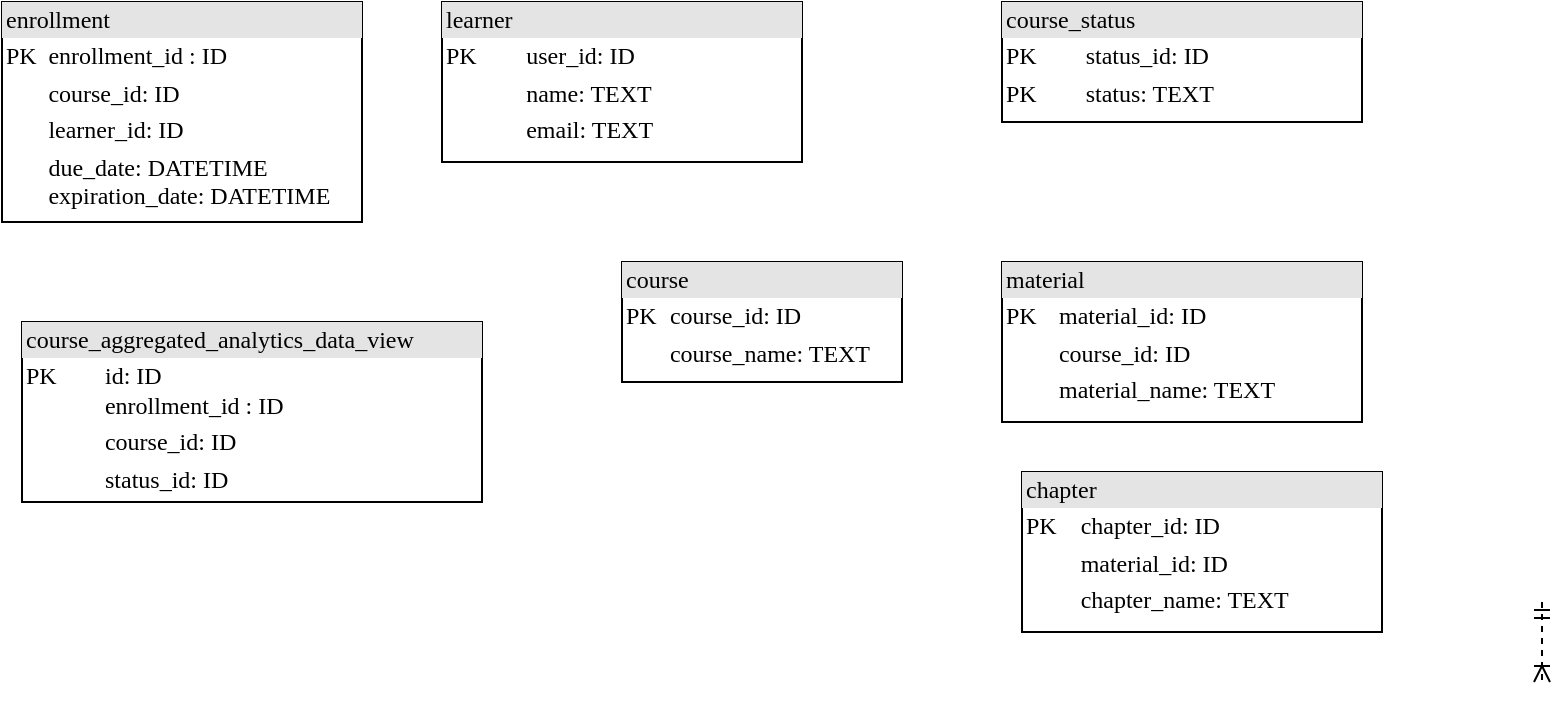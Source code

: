<mxfile version="20.8.18" type="github">
  <diagram name="Page-1" id="2ca16b54-16f6-2749-3443-fa8db7711227">
    <mxGraphModel dx="1360" dy="775" grid="1" gridSize="10" guides="1" tooltips="1" connect="1" arrows="1" fold="1" page="1" pageScale="1" pageWidth="1100" pageHeight="850" background="none" math="0" shadow="0">
      <root>
        <mxCell id="0" />
        <mxCell id="1" parent="0" />
        <mxCell id="2ed32ef02a7f4228-2" value="&lt;div style=&quot;box-sizing: border-box ; width: 100% ; background: #e4e4e4 ; padding: 2px&quot;&gt;learner&lt;/div&gt;&lt;table style=&quot;width: 100% ; font-size: 1em&quot; cellpadding=&quot;2&quot; cellspacing=&quot;0&quot;&gt;&lt;tbody&gt;&lt;tr&gt;&lt;td&gt;PK&lt;/td&gt;&lt;td&gt;user_id: ID&lt;/td&gt;&lt;/tr&gt;&lt;tr&gt;&lt;td&gt;&lt;br&gt;&lt;/td&gt;&lt;td&gt;name: TEXT&lt;/td&gt;&lt;/tr&gt;&lt;tr&gt;&lt;td&gt;&lt;br&gt;&lt;/td&gt;&lt;td&gt;email: TEXT&lt;/td&gt;&lt;/tr&gt;&lt;tr&gt;&lt;td&gt;&lt;/td&gt;&lt;td&gt;&lt;br&gt;&lt;/td&gt;&lt;/tr&gt;&lt;/tbody&gt;&lt;/table&gt;" style="verticalAlign=top;align=left;overflow=fill;html=1;rounded=0;shadow=0;comic=0;labelBackgroundColor=none;strokeWidth=1;fontFamily=Verdana;fontSize=12" parent="1" vertex="1">
          <mxGeometry x="370" y="150" width="180" height="80" as="geometry" />
        </mxCell>
        <mxCell id="2ed32ef02a7f4228-8" value="&lt;div style=&quot;box-sizing: border-box ; width: 100% ; background: #e4e4e4 ; padding: 2px&quot;&gt;course&lt;/div&gt;&lt;table style=&quot;width: 100% ; font-size: 1em&quot; cellpadding=&quot;2&quot; cellspacing=&quot;0&quot;&gt;&lt;tbody&gt;&lt;tr&gt;&lt;td&gt;PK&lt;/td&gt;&lt;td&gt;course_id: ID&lt;/td&gt;&lt;/tr&gt;&lt;tr&gt;&lt;td&gt;&lt;br&gt;&lt;/td&gt;&lt;td&gt;course_name: TEXT&lt;/td&gt;&lt;/tr&gt;&lt;/tbody&gt;&lt;/table&gt;" style="verticalAlign=top;align=left;overflow=fill;html=1;rounded=0;shadow=0;comic=0;labelBackgroundColor=none;strokeWidth=1;fontFamily=Verdana;fontSize=12" parent="1" vertex="1">
          <mxGeometry x="460" y="280" width="140" height="60" as="geometry" />
        </mxCell>
        <mxCell id="2ed32ef02a7f4228-21" style="edgeStyle=orthogonalEdgeStyle;html=1;entryX=0.5;entryY=0;dashed=1;labelBackgroundColor=none;startArrow=ERmandOne;endArrow=ERoneToMany;fontFamily=Verdana;fontSize=12;align=left;" parent="1" edge="1">
          <mxGeometry relative="1" as="geometry">
            <mxPoint x="920" y="450" as="sourcePoint" />
            <mxPoint x="920" y="490" as="targetPoint" />
          </mxGeometry>
        </mxCell>
        <mxCell id="a7i7JWbyFxiYWxaJkQpz-1" value="&lt;div style=&quot;box-sizing: border-box ; width: 100% ; background: #e4e4e4 ; padding: 2px&quot;&gt;enrollment&lt;/div&gt;&lt;table style=&quot;width: 100% ; font-size: 1em&quot; cellpadding=&quot;2&quot; cellspacing=&quot;0&quot;&gt;&lt;tbody&gt;&lt;tr&gt;&lt;td&gt;PK&lt;/td&gt;&lt;td&gt;enrollment_id : ID&lt;/td&gt;&lt;/tr&gt;&lt;tr&gt;&lt;td&gt;&lt;br&gt;&lt;/td&gt;&lt;td&gt;course_id: ID&lt;/td&gt;&lt;/tr&gt;&lt;tr&gt;&lt;td&gt;&lt;/td&gt;&lt;td&gt;learner_id: ID&lt;/td&gt;&lt;/tr&gt;&lt;tr&gt;&lt;td&gt;&lt;br&gt;&lt;/td&gt;&lt;td&gt;due_date: DATETIME&lt;br&gt;expiration_date: DATETIME&lt;/td&gt;&lt;/tr&gt;&lt;tr&gt;&lt;td&gt;&lt;/td&gt;&lt;td&gt;&lt;br&gt;&lt;/td&gt;&lt;/tr&gt;&lt;/tbody&gt;&lt;/table&gt;" style="verticalAlign=top;align=left;overflow=fill;html=1;rounded=0;shadow=0;comic=0;labelBackgroundColor=none;strokeWidth=1;fontFamily=Verdana;fontSize=12" vertex="1" parent="1">
          <mxGeometry x="150" y="150" width="180" height="110" as="geometry" />
        </mxCell>
        <mxCell id="a7i7JWbyFxiYWxaJkQpz-3" value="&lt;div style=&quot;box-sizing: border-box ; width: 100% ; background: #e4e4e4 ; padding: 2px&quot;&gt;course_aggregated_analytics_data_view&lt;/div&gt;&lt;table style=&quot;width: 100% ; font-size: 1em&quot; cellpadding=&quot;2&quot; cellspacing=&quot;0&quot;&gt;&lt;tbody&gt;&lt;tr&gt;&lt;td&gt;PK&lt;br&gt;&lt;br&gt;&lt;/td&gt;&lt;td&gt;id: ID&lt;br&gt;enrollment_id : ID&lt;/td&gt;&lt;/tr&gt;&lt;tr&gt;&lt;td&gt;&lt;br&gt;&lt;/td&gt;&lt;td&gt;course_id: ID&lt;/td&gt;&lt;/tr&gt;&lt;tr&gt;&lt;td&gt;&amp;nbsp; &amp;nbsp;&amp;nbsp;&lt;/td&gt;&lt;td&gt;status_id: ID&lt;/td&gt;&lt;/tr&gt;&lt;tr&gt;&lt;td&gt;&lt;/td&gt;&lt;td&gt;&lt;br&gt;&lt;/td&gt;&lt;/tr&gt;&lt;/tbody&gt;&lt;/table&gt;" style="verticalAlign=top;align=left;overflow=fill;html=1;rounded=0;shadow=0;comic=0;labelBackgroundColor=none;strokeWidth=1;fontFamily=Verdana;fontSize=12" vertex="1" parent="1">
          <mxGeometry x="160" y="310" width="230" height="90" as="geometry" />
        </mxCell>
        <mxCell id="a7i7JWbyFxiYWxaJkQpz-5" value="&lt;div style=&quot;box-sizing: border-box ; width: 100% ; background: #e4e4e4 ; padding: 2px&quot;&gt;course_status&lt;/div&gt;&lt;table style=&quot;width: 100% ; font-size: 1em&quot; cellpadding=&quot;2&quot; cellspacing=&quot;0&quot;&gt;&lt;tbody&gt;&lt;tr&gt;&lt;td&gt;PK&lt;/td&gt;&lt;td&gt;status_id: ID&lt;/td&gt;&lt;/tr&gt;&lt;tr&gt;&lt;td&gt;PK&lt;/td&gt;&lt;td&gt;status: TEXT&lt;/td&gt;&lt;/tr&gt;&lt;tr&gt;&lt;td&gt;&lt;br&gt;&lt;/td&gt;&lt;td&gt;&lt;br&gt;&lt;/td&gt;&lt;/tr&gt;&lt;tr&gt;&lt;td&gt;&lt;/td&gt;&lt;td&gt;&lt;br&gt;&lt;/td&gt;&lt;/tr&gt;&lt;/tbody&gt;&lt;/table&gt;" style="verticalAlign=top;align=left;overflow=fill;html=1;rounded=0;shadow=0;comic=0;labelBackgroundColor=none;strokeWidth=1;fontFamily=Verdana;fontSize=12" vertex="1" parent="1">
          <mxGeometry x="650" y="150" width="180" height="60" as="geometry" />
        </mxCell>
        <mxCell id="a7i7JWbyFxiYWxaJkQpz-7" value="&lt;div style=&quot;box-sizing: border-box ; width: 100% ; background: #e4e4e4 ; padding: 2px&quot;&gt;material&lt;/div&gt;&lt;table style=&quot;width: 100% ; font-size: 1em&quot; cellpadding=&quot;2&quot; cellspacing=&quot;0&quot;&gt;&lt;tbody&gt;&lt;tr&gt;&lt;td&gt;PK&lt;/td&gt;&lt;td&gt;material_id: ID&lt;/td&gt;&lt;/tr&gt;&lt;tr&gt;&lt;td&gt;&lt;br&gt;&lt;/td&gt;&lt;td&gt;course_id: ID&lt;/td&gt;&lt;/tr&gt;&lt;tr&gt;&lt;td&gt;&amp;nbsp; &amp;nbsp; &amp;nbsp;&lt;/td&gt;&lt;td&gt;material_name: TEXT&lt;/td&gt;&lt;/tr&gt;&lt;tr&gt;&lt;td&gt;&lt;/td&gt;&lt;td&gt;&lt;br&gt;&lt;/td&gt;&lt;/tr&gt;&lt;/tbody&gt;&lt;/table&gt;" style="verticalAlign=top;align=left;overflow=fill;html=1;rounded=0;shadow=0;comic=0;labelBackgroundColor=none;strokeWidth=1;fontFamily=Verdana;fontSize=12" vertex="1" parent="1">
          <mxGeometry x="650" y="280" width="180" height="80" as="geometry" />
        </mxCell>
        <mxCell id="a7i7JWbyFxiYWxaJkQpz-10" value="&lt;div style=&quot;box-sizing: border-box ; width: 100% ; background: #e4e4e4 ; padding: 2px&quot;&gt;chapter&lt;/div&gt;&lt;table style=&quot;width: 100% ; font-size: 1em&quot; cellpadding=&quot;2&quot; cellspacing=&quot;0&quot;&gt;&lt;tbody&gt;&lt;tr&gt;&lt;td&gt;PK&lt;/td&gt;&lt;td&gt;chapter_id: ID&lt;/td&gt;&lt;/tr&gt;&lt;tr&gt;&lt;td&gt;&lt;br&gt;&lt;/td&gt;&lt;td&gt;material_id: ID&lt;/td&gt;&lt;/tr&gt;&lt;tr&gt;&lt;td&gt;&amp;nbsp; &amp;nbsp; &amp;nbsp;&lt;/td&gt;&lt;td&gt;chapter_name: TEXT&lt;/td&gt;&lt;/tr&gt;&lt;tr&gt;&lt;td&gt;&lt;/td&gt;&lt;td&gt;&lt;br&gt;&lt;/td&gt;&lt;/tr&gt;&lt;/tbody&gt;&lt;/table&gt;" style="verticalAlign=top;align=left;overflow=fill;html=1;rounded=0;shadow=0;comic=0;labelBackgroundColor=none;strokeWidth=1;fontFamily=Verdana;fontSize=12" vertex="1" parent="1">
          <mxGeometry x="660" y="385" width="180" height="80" as="geometry" />
        </mxCell>
      </root>
    </mxGraphModel>
  </diagram>
</mxfile>

